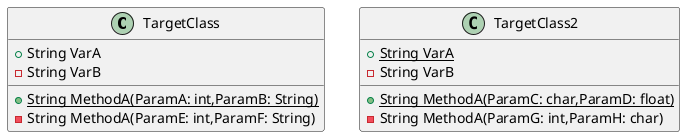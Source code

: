 @startuml Class Diagram
class TargetClass
TargetClass : +  String VarA
TargetClass : -  String VarB
TargetClass : + {static} String MethodA(ParamA: int,ParamB: String)
TargetClass : -  String MethodA(ParamE: int,ParamF: String)
class TargetClass2
TargetClass2 : + {static} String VarA
TargetClass2 : -  String VarB
TargetClass2 : + {static} String MethodA(ParamC: char,ParamD: float)
TargetClass2 : -  String MethodA(ParamG: int,ParamH: char)
@enduml
